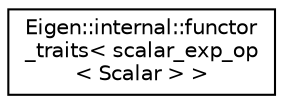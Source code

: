 digraph "Graphical Class Hierarchy"
{
  edge [fontname="Helvetica",fontsize="10",labelfontname="Helvetica",labelfontsize="10"];
  node [fontname="Helvetica",fontsize="10",shape=record];
  rankdir="LR";
  Node1 [label="Eigen::internal::functor\l_traits\< scalar_exp_op\l\< Scalar \> \>",height=0.2,width=0.4,color="black", fillcolor="white", style="filled",URL="$struct_eigen_1_1internal_1_1functor__traits_3_01scalar__exp__op_3_01_scalar_01_4_01_4.html"];
}
